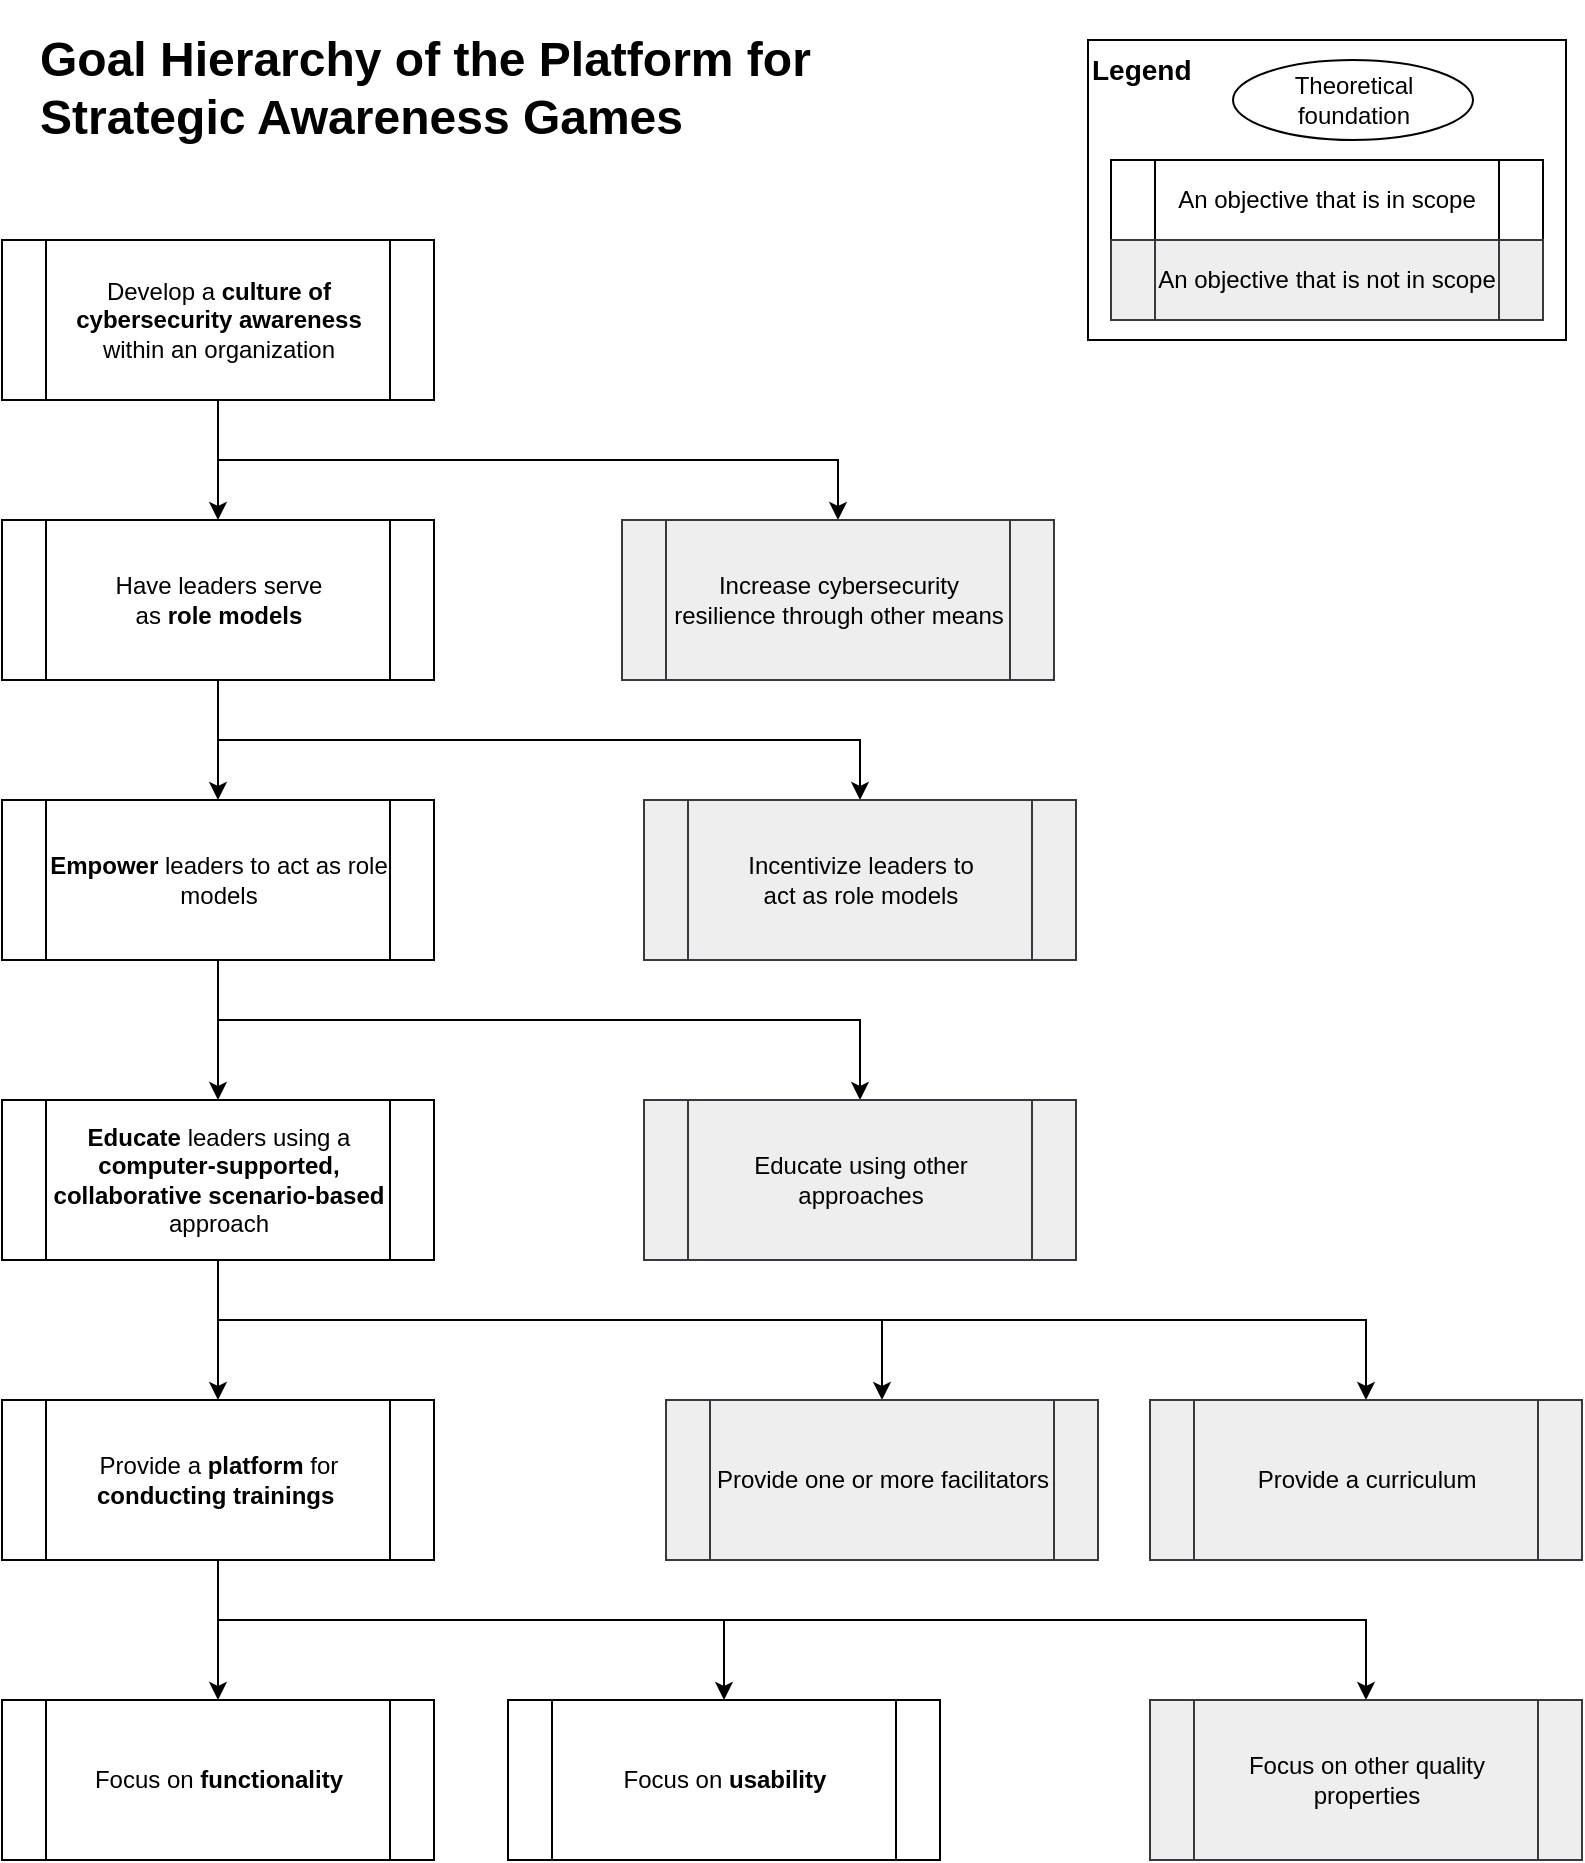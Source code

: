 <mxfile version="14.7.3" type="gitlab">
  <diagram id="prtHgNgQTEPvFCAcTncT" name="Page-1">
    <mxGraphModel dx="1422" dy="883" grid="1" gridSize="10" guides="1" tooltips="1" connect="1" arrows="1" fold="1" page="1" pageScale="1" pageWidth="827" pageHeight="1169" math="0" shadow="0">
      <root>
        <mxCell id="0" />
        <mxCell id="1" parent="0" />
        <mxCell id="VvCy3HrPZXNjmE30q2jB-51" style="edgeStyle=orthogonalEdgeStyle;rounded=0;orthogonalLoop=1;jettySize=auto;html=1;entryX=0.5;entryY=0;entryDx=0;entryDy=0;" parent="1" source="VvCy3HrPZXNjmE30q2jB-3" target="VvCy3HrPZXNjmE30q2jB-5" edge="1">
          <mxGeometry relative="1" as="geometry">
            <Array as="points">
              <mxPoint x="125" y="240" />
              <mxPoint x="435" y="240" />
            </Array>
          </mxGeometry>
        </mxCell>
        <mxCell id="VvCy3HrPZXNjmE30q2jB-52" style="edgeStyle=orthogonalEdgeStyle;rounded=0;orthogonalLoop=1;jettySize=auto;html=1;entryX=0.5;entryY=0;entryDx=0;entryDy=0;" parent="1" source="VvCy3HrPZXNjmE30q2jB-3" target="VvCy3HrPZXNjmE30q2jB-4" edge="1">
          <mxGeometry relative="1" as="geometry">
            <Array as="points">
              <mxPoint x="125" y="240" />
              <mxPoint x="125" y="240" />
            </Array>
          </mxGeometry>
        </mxCell>
        <mxCell id="VvCy3HrPZXNjmE30q2jB-3" value="Develop a &lt;b&gt;culture of cybersecurity awareness&lt;/b&gt; within an organization" style="shape=process;whiteSpace=wrap;html=1;backgroundOutline=1;" parent="1" vertex="1">
          <mxGeometry x="17" y="130" width="216" height="80" as="geometry" />
        </mxCell>
        <mxCell id="VvCy3HrPZXNjmE30q2jB-12" style="edgeStyle=orthogonalEdgeStyle;rounded=0;orthogonalLoop=1;jettySize=auto;html=1;" parent="1" source="VvCy3HrPZXNjmE30q2jB-4" target="VvCy3HrPZXNjmE30q2jB-10" edge="1">
          <mxGeometry relative="1" as="geometry" />
        </mxCell>
        <mxCell id="VvCy3HrPZXNjmE30q2jB-13" style="edgeStyle=orthogonalEdgeStyle;rounded=0;orthogonalLoop=1;jettySize=auto;html=1;entryX=0.5;entryY=0;entryDx=0;entryDy=0;" parent="1" source="VvCy3HrPZXNjmE30q2jB-4" target="VvCy3HrPZXNjmE30q2jB-11" edge="1">
          <mxGeometry relative="1" as="geometry">
            <Array as="points">
              <mxPoint x="125" y="380" />
              <mxPoint x="446" y="380" />
            </Array>
          </mxGeometry>
        </mxCell>
        <mxCell id="VvCy3HrPZXNjmE30q2jB-4" value="Have leaders serve &lt;br&gt;as &lt;b&gt;role models&lt;/b&gt;" style="shape=process;whiteSpace=wrap;html=1;backgroundOutline=1;" parent="1" vertex="1">
          <mxGeometry x="17" y="270" width="216" height="80" as="geometry" />
        </mxCell>
        <mxCell id="VvCy3HrPZXNjmE30q2jB-5" value="Increase cybersecurity resilience through other means" style="shape=process;whiteSpace=wrap;html=1;backgroundOutline=1;fillColor=#eeeeee;strokeColor=#36393d;" parent="1" vertex="1">
          <mxGeometry x="327" y="270" width="216" height="80" as="geometry" />
        </mxCell>
        <mxCell id="VvCy3HrPZXNjmE30q2jB-40" style="edgeStyle=orthogonalEdgeStyle;rounded=0;orthogonalLoop=1;jettySize=auto;html=1;entryX=0.5;entryY=0;entryDx=0;entryDy=0;" parent="1" source="VvCy3HrPZXNjmE30q2jB-10" target="VvCy3HrPZXNjmE30q2jB-37" edge="1">
          <mxGeometry relative="1" as="geometry" />
        </mxCell>
        <mxCell id="VvCy3HrPZXNjmE30q2jB-43" style="edgeStyle=orthogonalEdgeStyle;rounded=0;orthogonalLoop=1;jettySize=auto;html=1;entryX=0.5;entryY=0;entryDx=0;entryDy=0;" parent="1" source="VvCy3HrPZXNjmE30q2jB-10" target="VvCy3HrPZXNjmE30q2jB-42" edge="1">
          <mxGeometry relative="1" as="geometry">
            <Array as="points">
              <mxPoint x="125" y="520" />
              <mxPoint x="446" y="520" />
            </Array>
          </mxGeometry>
        </mxCell>
        <mxCell id="VvCy3HrPZXNjmE30q2jB-10" value="&lt;b&gt;Empower&lt;/b&gt; leaders to act as role models" style="shape=process;whiteSpace=wrap;html=1;backgroundOutline=1;" parent="1" vertex="1">
          <mxGeometry x="17" y="410" width="216" height="80" as="geometry" />
        </mxCell>
        <mxCell id="VvCy3HrPZXNjmE30q2jB-11" value="Incentivize leaders&lt;b&gt; &lt;/b&gt;to &lt;br&gt;act as role models " style="shape=process;whiteSpace=wrap;html=1;backgroundOutline=1;fillColor=#eeeeee;strokeColor=#36393d;" parent="1" vertex="1">
          <mxGeometry x="338" y="410" width="216" height="80" as="geometry" />
        </mxCell>
        <mxCell id="VvCy3HrPZXNjmE30q2jB-46" style="edgeStyle=orthogonalEdgeStyle;rounded=0;orthogonalLoop=1;jettySize=auto;html=1;" parent="1" source="VvCy3HrPZXNjmE30q2jB-37" target="VvCy3HrPZXNjmE30q2jB-41" edge="1">
          <mxGeometry relative="1" as="geometry">
            <Array as="points">
              <mxPoint x="125" y="670" />
              <mxPoint x="125" y="670" />
            </Array>
          </mxGeometry>
        </mxCell>
        <mxCell id="VvCy3HrPZXNjmE30q2jB-49" style="edgeStyle=orthogonalEdgeStyle;rounded=0;orthogonalLoop=1;jettySize=auto;html=1;entryX=0.5;entryY=0;entryDx=0;entryDy=0;" parent="1" source="VvCy3HrPZXNjmE30q2jB-37" target="VvCy3HrPZXNjmE30q2jB-47" edge="1">
          <mxGeometry relative="1" as="geometry">
            <Array as="points">
              <mxPoint x="125" y="670" />
              <mxPoint x="699" y="670" />
            </Array>
          </mxGeometry>
        </mxCell>
        <mxCell id="tp6RY4bJ1NjJef7CurDI-1" style="edgeStyle=orthogonalEdgeStyle;rounded=0;orthogonalLoop=1;jettySize=auto;html=1;entryX=0.5;entryY=0;entryDx=0;entryDy=0;" parent="1" source="VvCy3HrPZXNjmE30q2jB-37" target="VvCy3HrPZXNjmE30q2jB-48" edge="1">
          <mxGeometry relative="1" as="geometry">
            <Array as="points">
              <mxPoint x="125" y="670" />
              <mxPoint x="457" y="670" />
            </Array>
          </mxGeometry>
        </mxCell>
        <mxCell id="VvCy3HrPZXNjmE30q2jB-37" value="&lt;b&gt;Educate &lt;/b&gt;leaders using a &lt;b&gt;computer-supported, collaborative scenario-based &lt;/b&gt;approach" style="shape=process;whiteSpace=wrap;html=1;backgroundOutline=1;" parent="1" vertex="1">
          <mxGeometry x="17" y="560" width="216" height="80" as="geometry" />
        </mxCell>
        <mxCell id="VvCy3HrPZXNjmE30q2jB-55" style="edgeStyle=orthogonalEdgeStyle;rounded=0;orthogonalLoop=1;jettySize=auto;html=1;entryX=0.5;entryY=0;entryDx=0;entryDy=0;exitX=0.5;exitY=1;exitDx=0;exitDy=0;" parent="1" source="VvCy3HrPZXNjmE30q2jB-41" target="VvCy3HrPZXNjmE30q2jB-54" edge="1">
          <mxGeometry relative="1" as="geometry">
            <mxPoint x="46" y="790" as="sourcePoint" />
            <Array as="points">
              <mxPoint x="125" y="820" />
              <mxPoint x="378" y="820" />
            </Array>
          </mxGeometry>
        </mxCell>
        <mxCell id="VvCy3HrPZXNjmE30q2jB-57" style="edgeStyle=orthogonalEdgeStyle;rounded=0;orthogonalLoop=1;jettySize=auto;html=1;entryX=0.5;entryY=0;entryDx=0;entryDy=0;" parent="1" source="VvCy3HrPZXNjmE30q2jB-41" target="VvCy3HrPZXNjmE30q2jB-56" edge="1">
          <mxGeometry relative="1" as="geometry">
            <Array as="points">
              <mxPoint x="125" y="820" />
              <mxPoint x="699" y="820" />
            </Array>
          </mxGeometry>
        </mxCell>
        <mxCell id="VvCy3HrPZXNjmE30q2jB-59" style="edgeStyle=orthogonalEdgeStyle;rounded=0;orthogonalLoop=1;jettySize=auto;html=1;" parent="1" source="VvCy3HrPZXNjmE30q2jB-41" target="VvCy3HrPZXNjmE30q2jB-58" edge="1">
          <mxGeometry relative="1" as="geometry">
            <Array as="points">
              <mxPoint x="125" y="810" />
              <mxPoint x="125" y="810" />
            </Array>
          </mxGeometry>
        </mxCell>
        <mxCell id="VvCy3HrPZXNjmE30q2jB-41" value="Provide a &lt;b&gt;platform &lt;/b&gt;for &lt;b&gt;conducting trainings&amp;nbsp;&lt;/b&gt;" style="shape=process;whiteSpace=wrap;html=1;backgroundOutline=1;" parent="1" vertex="1">
          <mxGeometry x="17" y="710" width="216" height="80" as="geometry" />
        </mxCell>
        <mxCell id="VvCy3HrPZXNjmE30q2jB-42" value="Educate using other approaches" style="shape=process;whiteSpace=wrap;html=1;backgroundOutline=1;fillColor=#eeeeee;strokeColor=#36393d;" parent="1" vertex="1">
          <mxGeometry x="338" y="560" width="216" height="80" as="geometry" />
        </mxCell>
        <mxCell id="VvCy3HrPZXNjmE30q2jB-47" value="Provide a curriculum" style="shape=process;whiteSpace=wrap;html=1;backgroundOutline=1;fillColor=#eeeeee;strokeColor=#36393d;" parent="1" vertex="1">
          <mxGeometry x="591" y="710" width="216" height="80" as="geometry" />
        </mxCell>
        <mxCell id="VvCy3HrPZXNjmE30q2jB-48" value="Provide one or more facilitators" style="shape=process;whiteSpace=wrap;html=1;backgroundOutline=1;fillColor=#eeeeee;strokeColor=#36393d;" parent="1" vertex="1">
          <mxGeometry x="349" y="710" width="216" height="80" as="geometry" />
        </mxCell>
        <mxCell id="VvCy3HrPZXNjmE30q2jB-54" value="Focus on &lt;b&gt;usability&lt;/b&gt;" style="shape=process;whiteSpace=wrap;html=1;backgroundOutline=1;" parent="1" vertex="1">
          <mxGeometry x="270" y="860" width="216" height="80" as="geometry" />
        </mxCell>
        <mxCell id="VvCy3HrPZXNjmE30q2jB-56" value="Focus on other quality properties" style="shape=process;whiteSpace=wrap;html=1;backgroundOutline=1;fillColor=#eeeeee;strokeColor=#36393d;" parent="1" vertex="1">
          <mxGeometry x="591" y="860" width="216" height="80" as="geometry" />
        </mxCell>
        <mxCell id="VvCy3HrPZXNjmE30q2jB-58" value="Focus on &lt;b&gt;functionality&lt;/b&gt;" style="shape=process;whiteSpace=wrap;html=1;backgroundOutline=1;" parent="1" vertex="1">
          <mxGeometry x="17" y="860" width="216" height="80" as="geometry" />
        </mxCell>
        <mxCell id="tp6RY4bJ1NjJef7CurDI-2" value="&lt;h1&gt;Goal Hierarchy of the Platform for Strategic Awareness Games&lt;br&gt;&lt;/h1&gt;" style="text;html=1;strokeColor=none;fillColor=none;spacing=5;spacingTop=-20;whiteSpace=wrap;overflow=hidden;rounded=0;" parent="1" vertex="1">
          <mxGeometry x="31" y="20" width="469" height="120" as="geometry" />
        </mxCell>
        <mxCell id="tp6RY4bJ1NjJef7CurDI-3" value="" style="group" parent="1" vertex="1" connectable="0">
          <mxGeometry x="560" y="30" width="239" height="150" as="geometry" />
        </mxCell>
        <mxCell id="VvCy3HrPZXNjmE30q2jB-53" value="&lt;div style=&quot;font-size: 14px&quot; align=&quot;left&quot;&gt;&lt;font style=&quot;font-size: 14px&quot;&gt;&lt;b&gt;Legend&lt;/b&gt;&lt;/font&gt;&lt;/div&gt;" style="rounded=0;whiteSpace=wrap;html=1;fillColor=none;align=left;verticalAlign=top;" parent="tp6RY4bJ1NjJef7CurDI-3" vertex="1">
          <mxGeometry width="239" height="150" as="geometry" />
        </mxCell>
        <mxCell id="VvCy3HrPZXNjmE30q2jB-8" value="An objective that is in scope" style="shape=process;whiteSpace=wrap;html=1;backgroundOutline=1;" parent="tp6RY4bJ1NjJef7CurDI-3" vertex="1">
          <mxGeometry x="11.5" y="60" width="216" height="40" as="geometry" />
        </mxCell>
        <mxCell id="VvCy3HrPZXNjmE30q2jB-9" value="An objective that is not in scope" style="shape=process;whiteSpace=wrap;html=1;backgroundOutline=1;fillColor=#eeeeee;strokeColor=#36393d;" parent="tp6RY4bJ1NjJef7CurDI-3" vertex="1">
          <mxGeometry x="11.5" y="100" width="216" height="40" as="geometry" />
        </mxCell>
        <mxCell id="VvCy3HrPZXNjmE30q2jB-32" value="Theoretical foundation" style="ellipse;whiteSpace=wrap;html=1;" parent="tp6RY4bJ1NjJef7CurDI-3" vertex="1">
          <mxGeometry x="72.5" y="10" width="120" height="40" as="geometry" />
        </mxCell>
      </root>
    </mxGraphModel>
  </diagram>
</mxfile>
